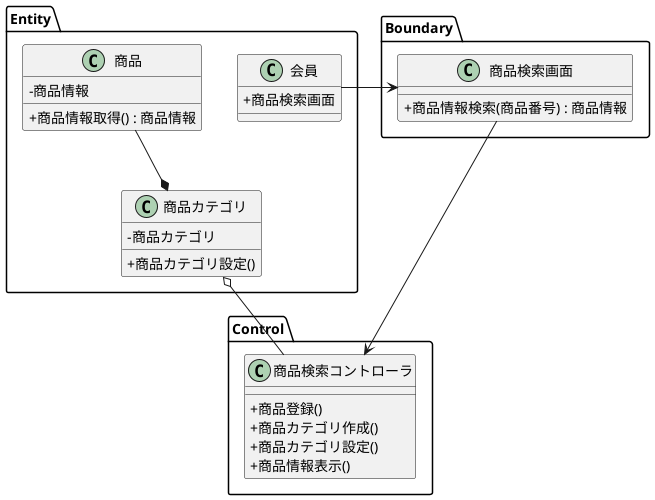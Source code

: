 @startuml 商品検索
skinparam classAttributeIconSize 0

package "Boundary" {
  class 商品検索画面 {
    +商品情報検索(商品番号) : 商品情報
  }
}

package "Control" {
  class 商品検索コントローラ {
    +商品登録()
    +商品カテゴリ作成()
    +商品カテゴリ設定()
    +商品情報表示()
  }
}

package "Entity" {
  class 商品 {
    -商品情報
    +商品情報取得() : 商品情報
  }

  class 商品カテゴリ {
    -商品カテゴリ
    +商品カテゴリ設定()
  }

  class 会員 {
    +商品検索画面
  }

  商品 --* 商品カテゴリ
  商品カテゴリ o-- 商品検索コントローラ
}

会員 -> 商品検索画面
商品検索画面 -> 商品検索コントローラ
@enduml
